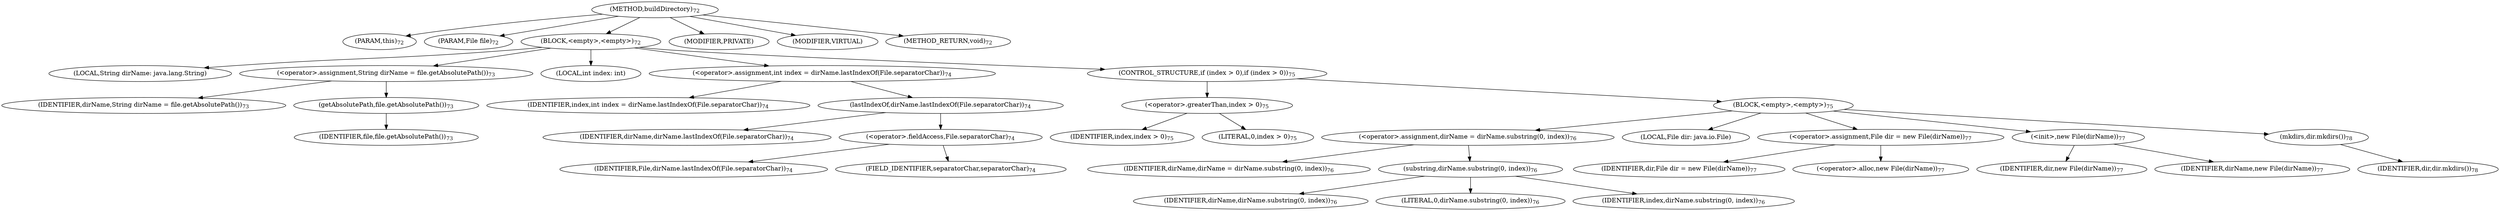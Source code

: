 digraph "buildDirectory" {  
"140" [label = <(METHOD,buildDirectory)<SUB>72</SUB>> ]
"141" [label = <(PARAM,this)<SUB>72</SUB>> ]
"142" [label = <(PARAM,File file)<SUB>72</SUB>> ]
"143" [label = <(BLOCK,&lt;empty&gt;,&lt;empty&gt;)<SUB>72</SUB>> ]
"144" [label = <(LOCAL,String dirName: java.lang.String)> ]
"145" [label = <(&lt;operator&gt;.assignment,String dirName = file.getAbsolutePath())<SUB>73</SUB>> ]
"146" [label = <(IDENTIFIER,dirName,String dirName = file.getAbsolutePath())<SUB>73</SUB>> ]
"147" [label = <(getAbsolutePath,file.getAbsolutePath())<SUB>73</SUB>> ]
"148" [label = <(IDENTIFIER,file,file.getAbsolutePath())<SUB>73</SUB>> ]
"149" [label = <(LOCAL,int index: int)> ]
"150" [label = <(&lt;operator&gt;.assignment,int index = dirName.lastIndexOf(File.separatorChar))<SUB>74</SUB>> ]
"151" [label = <(IDENTIFIER,index,int index = dirName.lastIndexOf(File.separatorChar))<SUB>74</SUB>> ]
"152" [label = <(lastIndexOf,dirName.lastIndexOf(File.separatorChar))<SUB>74</SUB>> ]
"153" [label = <(IDENTIFIER,dirName,dirName.lastIndexOf(File.separatorChar))<SUB>74</SUB>> ]
"154" [label = <(&lt;operator&gt;.fieldAccess,File.separatorChar)<SUB>74</SUB>> ]
"155" [label = <(IDENTIFIER,File,dirName.lastIndexOf(File.separatorChar))<SUB>74</SUB>> ]
"156" [label = <(FIELD_IDENTIFIER,separatorChar,separatorChar)<SUB>74</SUB>> ]
"157" [label = <(CONTROL_STRUCTURE,if (index &gt; 0),if (index &gt; 0))<SUB>75</SUB>> ]
"158" [label = <(&lt;operator&gt;.greaterThan,index &gt; 0)<SUB>75</SUB>> ]
"159" [label = <(IDENTIFIER,index,index &gt; 0)<SUB>75</SUB>> ]
"160" [label = <(LITERAL,0,index &gt; 0)<SUB>75</SUB>> ]
"161" [label = <(BLOCK,&lt;empty&gt;,&lt;empty&gt;)<SUB>75</SUB>> ]
"162" [label = <(&lt;operator&gt;.assignment,dirName = dirName.substring(0, index))<SUB>76</SUB>> ]
"163" [label = <(IDENTIFIER,dirName,dirName = dirName.substring(0, index))<SUB>76</SUB>> ]
"164" [label = <(substring,dirName.substring(0, index))<SUB>76</SUB>> ]
"165" [label = <(IDENTIFIER,dirName,dirName.substring(0, index))<SUB>76</SUB>> ]
"166" [label = <(LITERAL,0,dirName.substring(0, index))<SUB>76</SUB>> ]
"167" [label = <(IDENTIFIER,index,dirName.substring(0, index))<SUB>76</SUB>> ]
"14" [label = <(LOCAL,File dir: java.io.File)> ]
"168" [label = <(&lt;operator&gt;.assignment,File dir = new File(dirName))<SUB>77</SUB>> ]
"169" [label = <(IDENTIFIER,dir,File dir = new File(dirName))<SUB>77</SUB>> ]
"170" [label = <(&lt;operator&gt;.alloc,new File(dirName))<SUB>77</SUB>> ]
"171" [label = <(&lt;init&gt;,new File(dirName))<SUB>77</SUB>> ]
"13" [label = <(IDENTIFIER,dir,new File(dirName))<SUB>77</SUB>> ]
"172" [label = <(IDENTIFIER,dirName,new File(dirName))<SUB>77</SUB>> ]
"173" [label = <(mkdirs,dir.mkdirs())<SUB>78</SUB>> ]
"174" [label = <(IDENTIFIER,dir,dir.mkdirs())<SUB>78</SUB>> ]
"175" [label = <(MODIFIER,PRIVATE)> ]
"176" [label = <(MODIFIER,VIRTUAL)> ]
"177" [label = <(METHOD_RETURN,void)<SUB>72</SUB>> ]
  "140" -> "141" 
  "140" -> "142" 
  "140" -> "143" 
  "140" -> "175" 
  "140" -> "176" 
  "140" -> "177" 
  "143" -> "144" 
  "143" -> "145" 
  "143" -> "149" 
  "143" -> "150" 
  "143" -> "157" 
  "145" -> "146" 
  "145" -> "147" 
  "147" -> "148" 
  "150" -> "151" 
  "150" -> "152" 
  "152" -> "153" 
  "152" -> "154" 
  "154" -> "155" 
  "154" -> "156" 
  "157" -> "158" 
  "157" -> "161" 
  "158" -> "159" 
  "158" -> "160" 
  "161" -> "162" 
  "161" -> "14" 
  "161" -> "168" 
  "161" -> "171" 
  "161" -> "173" 
  "162" -> "163" 
  "162" -> "164" 
  "164" -> "165" 
  "164" -> "166" 
  "164" -> "167" 
  "168" -> "169" 
  "168" -> "170" 
  "171" -> "13" 
  "171" -> "172" 
  "173" -> "174" 
}

